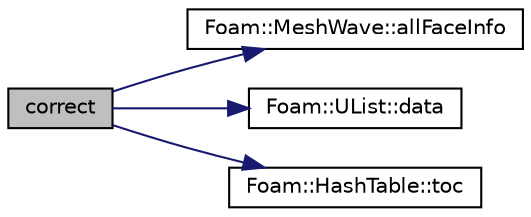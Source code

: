 digraph "correct"
{
  bgcolor="transparent";
  edge [fontname="Helvetica",fontsize="10",labelfontname="Helvetica",labelfontsize="10"];
  node [fontname="Helvetica",fontsize="10",shape=record];
  rankdir="LR";
  Node1 [label="correct",height=0.2,width=0.4,color="black", fillcolor="grey75", style="filled", fontcolor="black"];
  Node1 -> Node2 [color="midnightblue",fontsize="10",style="solid",fontname="Helvetica"];
  Node2 [label="Foam::MeshWave::allFaceInfo",height=0.2,width=0.4,color="black",URL="$a01478.html#a2c45ba940058147154d990aa8bc85d27",tooltip="Get allFaceInfo. "];
  Node1 -> Node3 [color="midnightblue",fontsize="10",style="solid",fontname="Helvetica"];
  Node3 [label="Foam::UList::data",height=0.2,width=0.4,color="black",URL="$a02731.html#adc1e16b293a89a9ccc9541058b5ca560",tooltip="Return a pointer to the first data element,. "];
  Node1 -> Node4 [color="midnightblue",fontsize="10",style="solid",fontname="Helvetica"];
  Node4 [label="Foam::HashTable::toc",height=0.2,width=0.4,color="black",URL="$a00984.html#a76b765c869311659d0868ce0e0200884",tooltip="Return the table of contents. "];
}
